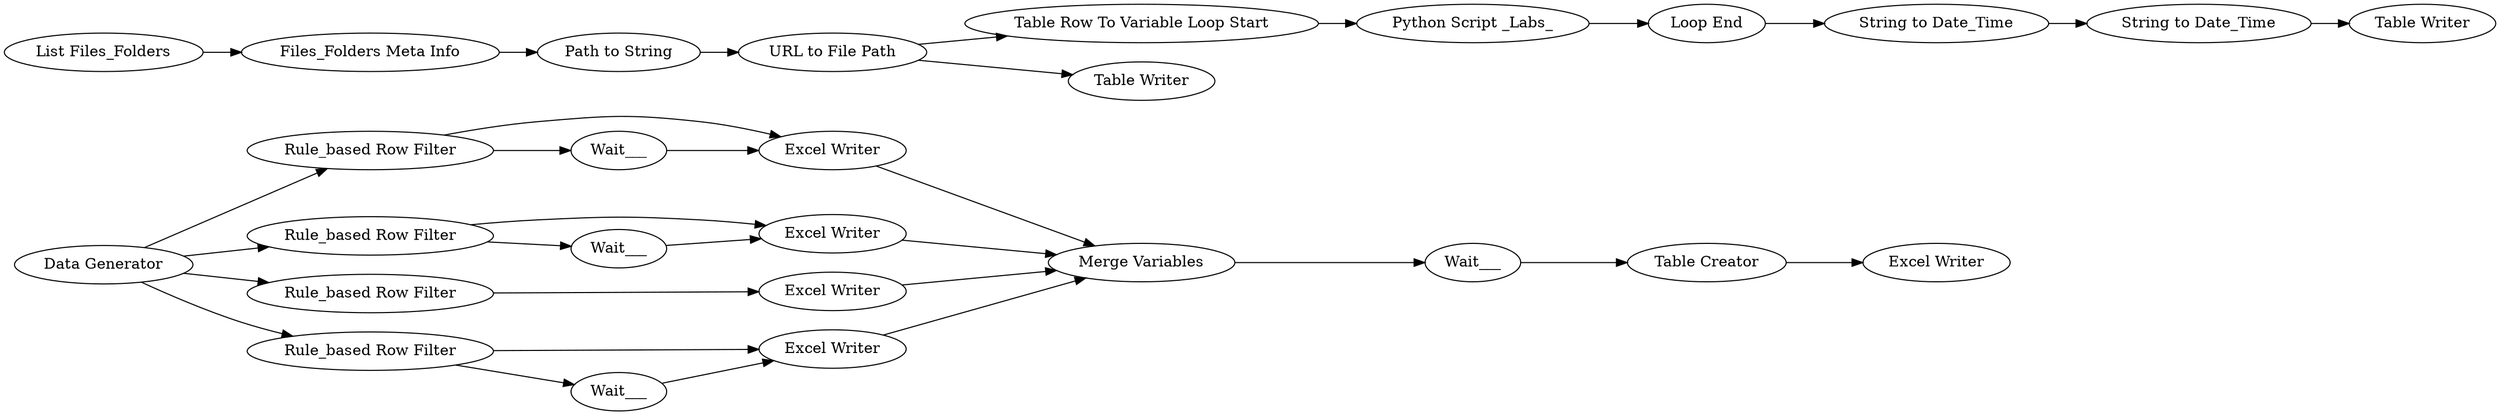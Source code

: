 digraph {
	1 [label="Data Generator"]
	3 [label="Rule_based Row Filter"]
	4 [label="Rule_based Row Filter"]
	6 [label="Rule_based Row Filter"]
	9 [label="Rule_based Row Filter"]
	11 [label="Excel Writer"]
	14 [label="Excel Writer"]
	15 [label="Excel Writer"]
	16 [label="Excel Writer"]
	17 [label=Wait___]
	18 [label=Wait___]
	19 [label=Wait___]
	20 [label="Merge Variables"]
	21 [label="Excel Writer"]
	22 [label="Table Creator"]
	23 [label=Wait___]
	170 [label="List Files_Folders"]
	179 [label="Files_Folders Meta Info"]
	185 [label="Path to String"]
	186 [label="URL to File Path"]
	188 [label="Python Script _Labs_"]
	189 [label="Table Row To Variable Loop Start"]
	190 [label="Loop End"]
	191 [label="String to Date_Time"]
	192 [label="String to Date_Time"]
	193 [label="Table Writer"]
	194 [label="Table Writer"]
	1 -> 3
	1 -> 4
	1 -> 6
	1 -> 9
	3 -> 19
	3 -> 16
	4 -> 15
	4 -> 18
	6 -> 11
	9 -> 14
	9 -> 17
	11 -> 20
	14 -> 20
	15 -> 20
	16 -> 20
	17 -> 14
	18 -> 15
	19 -> 16
	20 -> 23
	22 -> 21
	23 -> 22
	170 -> 179
	179 -> 185
	185 -> 186
	186 -> 189
	186 -> 194
	188 -> 190
	189 -> 188
	190 -> 192
	191 -> 193
	192 -> 191
	rankdir=LR
}
